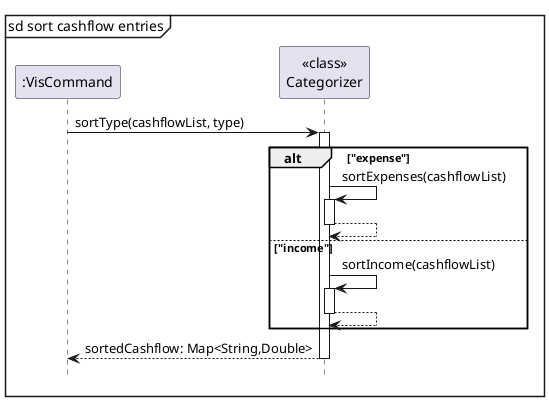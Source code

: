 @startuml

mainframe sd sort cashflow entries

autoactivate on

participant ":VisCommand"
participant "<<class>>\nCategorizer"

":VisCommand"-> "<<class>>\nCategorizer": sortType(cashflowList, type)

alt "expense"
    "<<class>>\nCategorizer" -> "<<class>>\nCategorizer": sortExpenses(cashflowList)
    return
else "income"
    "<<class>>\nCategorizer" -> "<<class>>\nCategorizer": sortIncome(cashflowList)
    return
end

return sortedCashflow: Map<String,Double>

hide footbox

@enduml
